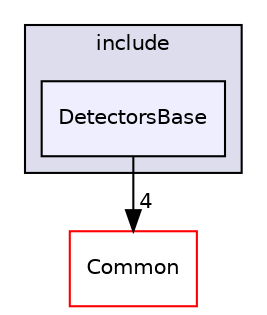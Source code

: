 digraph "/home/travis/build/AliceO2Group/AliceO2/Detectors/Base/include/DetectorsBase" {
  bgcolor=transparent;
  compound=true
  node [ fontsize="10", fontname="Helvetica"];
  edge [ labelfontsize="10", labelfontname="Helvetica"];
  subgraph clusterdir_548839eeca1931d32df07653a7903e44 {
    graph [ bgcolor="#ddddee", pencolor="black", label="include" fontname="Helvetica", fontsize="10", URL="dir_548839eeca1931d32df07653a7903e44.html"]
  dir_ebd881cb3be9af9de1e2db4daa6c5c6f [shape=box, label="DetectorsBase", style="filled", fillcolor="#eeeeff", pencolor="black", URL="dir_ebd881cb3be9af9de1e2db4daa6c5c6f.html"];
  }
  dir_4ab6b4cc6a7edbff49100e9123df213f [shape=box label="Common" color="red" URL="dir_4ab6b4cc6a7edbff49100e9123df213f.html"];
  dir_ebd881cb3be9af9de1e2db4daa6c5c6f->dir_4ab6b4cc6a7edbff49100e9123df213f [headlabel="4", labeldistance=1.5 headhref="dir_000069_000016.html"];
}
